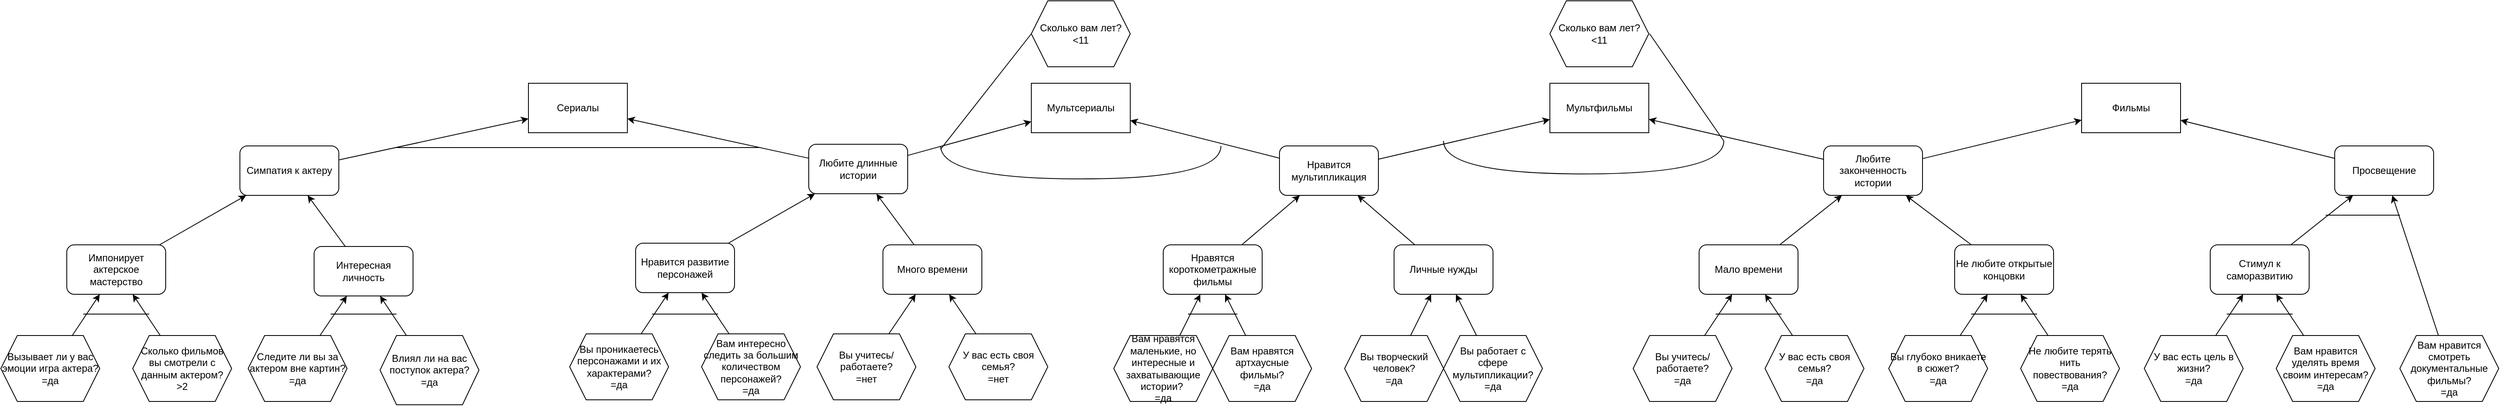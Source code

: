 <mxfile version="20.5.3" type="device"><diagram id="WY9MXmEkVesLlk7_NOna" name="Страница 1"><mxGraphModel dx="2400" dy="1488" grid="1" gridSize="10" guides="1" tooltips="1" connect="1" arrows="1" fold="1" page="1" pageScale="1" pageWidth="1169" pageHeight="827" math="0" shadow="0"><root><mxCell id="0"/><mxCell id="1" parent="0"/><mxCell id="3bXMMkx1AB3j9d49RGy0-21" value="Фильмы" style="rounded=0;whiteSpace=wrap;html=1;" parent="1" vertex="1"><mxGeometry x="1684" y="40" width="120" height="60" as="geometry"/></mxCell><mxCell id="3bXMMkx1AB3j9d49RGy0-22" value="Мультфильмы" style="rounded=0;whiteSpace=wrap;html=1;" parent="1" vertex="1"><mxGeometry x="1039" y="40" width="120" height="60" as="geometry"/></mxCell><mxCell id="3bXMMkx1AB3j9d49RGy0-25" value="Не любите открытые концовки" style="rounded=1;whiteSpace=wrap;html=1;" parent="1" vertex="1"><mxGeometry x="1530" y="236" width="120" height="60" as="geometry"/></mxCell><mxCell id="3bXMMkx1AB3j9d49RGy0-26" value="Любите законченность истории" style="rounded=1;whiteSpace=wrap;html=1;" parent="1" vertex="1"><mxGeometry x="1371" y="116" width="120" height="60" as="geometry"/></mxCell><mxCell id="3bXMMkx1AB3j9d49RGy0-27" value="Не любите терять нить повествования?&lt;br&gt;=да" style="shape=hexagon;perimeter=hexagonPerimeter2;whiteSpace=wrap;html=1;fixedSize=1;" parent="1" vertex="1"><mxGeometry x="1610" y="346" width="120" height="80" as="geometry"/></mxCell><mxCell id="3bXMMkx1AB3j9d49RGy0-28" value="Вы глубоко вникаете в сюжет?&lt;br&gt;=да" style="shape=hexagon;perimeter=hexagonPerimeter2;whiteSpace=wrap;html=1;fixedSize=1;" parent="1" vertex="1"><mxGeometry x="1450" y="346" width="120" height="80" as="geometry"/></mxCell><mxCell id="3bXMMkx1AB3j9d49RGy0-29" value="Мало времени" style="rounded=1;whiteSpace=wrap;html=1;" parent="1" vertex="1"><mxGeometry x="1220" y="236" width="120" height="60" as="geometry"/></mxCell><mxCell id="3bXMMkx1AB3j9d49RGy0-30" value="У вас есть своя семья?&lt;br&gt;=да" style="shape=hexagon;perimeter=hexagonPerimeter2;whiteSpace=wrap;html=1;fixedSize=1;" parent="1" vertex="1"><mxGeometry x="1300" y="346" width="120" height="80" as="geometry"/></mxCell><mxCell id="3bXMMkx1AB3j9d49RGy0-31" value="Вы учитесь/работаете?&lt;br&gt;=да" style="shape=hexagon;perimeter=hexagonPerimeter2;whiteSpace=wrap;html=1;fixedSize=1;" parent="1" vertex="1"><mxGeometry x="1140" y="346" width="120" height="80" as="geometry"/></mxCell><mxCell id="3bXMMkx1AB3j9d49RGy0-33" value="Просвещение" style="rounded=1;whiteSpace=wrap;html=1;" parent="1" vertex="1"><mxGeometry x="1991" y="116" width="120" height="60" as="geometry"/></mxCell><mxCell id="3bXMMkx1AB3j9d49RGy0-35" value="Вам нравится смотреть документальные фильмы?&lt;br&gt;=да" style="shape=hexagon;perimeter=hexagonPerimeter2;whiteSpace=wrap;html=1;fixedSize=1;" parent="1" vertex="1"><mxGeometry x="2070" y="346" width="120" height="80" as="geometry"/></mxCell><mxCell id="3bXMMkx1AB3j9d49RGy0-36" value="Стимул к саморазвитию" style="rounded=1;whiteSpace=wrap;html=1;" parent="1" vertex="1"><mxGeometry x="1840" y="236" width="120" height="60" as="geometry"/></mxCell><mxCell id="3bXMMkx1AB3j9d49RGy0-37" value="Вам нравится уделять время своим интересам?&lt;br&gt;=да" style="shape=hexagon;perimeter=hexagonPerimeter2;whiteSpace=wrap;html=1;fixedSize=1;" parent="1" vertex="1"><mxGeometry x="1920" y="346" width="120" height="80" as="geometry"/></mxCell><mxCell id="3bXMMkx1AB3j9d49RGy0-38" value="У вас есть цель в жизни?&lt;br&gt;=да" style="shape=hexagon;perimeter=hexagonPerimeter2;whiteSpace=wrap;html=1;fixedSize=1;" parent="1" vertex="1"><mxGeometry x="1760" y="346" width="120" height="80" as="geometry"/></mxCell><mxCell id="3bXMMkx1AB3j9d49RGy0-41" value="" style="endArrow=classic;html=1;rounded=0;" parent="1" source="3bXMMkx1AB3j9d49RGy0-29" target="3bXMMkx1AB3j9d49RGy0-26" edge="1"><mxGeometry width="50" height="50" relative="1" as="geometry"><mxPoint x="1790" y="-34" as="sourcePoint"/><mxPoint x="1840" y="-84" as="targetPoint"/></mxGeometry></mxCell><mxCell id="3bXMMkx1AB3j9d49RGy0-42" value="" style="endArrow=classic;html=1;rounded=0;" parent="1" source="3bXMMkx1AB3j9d49RGy0-25" target="3bXMMkx1AB3j9d49RGy0-26" edge="1"><mxGeometry width="50" height="50" relative="1" as="geometry"><mxPoint x="1790" y="-34" as="sourcePoint"/><mxPoint x="1840" y="-84" as="targetPoint"/></mxGeometry></mxCell><mxCell id="3bXMMkx1AB3j9d49RGy0-43" value="" style="endArrow=classic;html=1;rounded=0;" parent="1" source="3bXMMkx1AB3j9d49RGy0-36" target="3bXMMkx1AB3j9d49RGy0-33" edge="1"><mxGeometry width="50" height="50" relative="1" as="geometry"><mxPoint x="1800" y="-34" as="sourcePoint"/><mxPoint x="1850" y="-84" as="targetPoint"/></mxGeometry></mxCell><mxCell id="3bXMMkx1AB3j9d49RGy0-44" value="" style="endArrow=classic;html=1;rounded=0;" parent="1" source="3bXMMkx1AB3j9d49RGy0-31" target="3bXMMkx1AB3j9d49RGy0-29" edge="1"><mxGeometry width="50" height="50" relative="1" as="geometry"><mxPoint x="1790" y="-34" as="sourcePoint"/><mxPoint x="1840" y="-84" as="targetPoint"/></mxGeometry></mxCell><mxCell id="3bXMMkx1AB3j9d49RGy0-45" value="" style="endArrow=classic;html=1;rounded=0;" parent="1" source="3bXMMkx1AB3j9d49RGy0-30" target="3bXMMkx1AB3j9d49RGy0-29" edge="1"><mxGeometry width="50" height="50" relative="1" as="geometry"><mxPoint x="1790" y="-34" as="sourcePoint"/><mxPoint x="1840" y="-84" as="targetPoint"/></mxGeometry></mxCell><mxCell id="3bXMMkx1AB3j9d49RGy0-46" value="" style="endArrow=classic;html=1;rounded=0;" parent="1" source="3bXMMkx1AB3j9d49RGy0-28" target="3bXMMkx1AB3j9d49RGy0-25" edge="1"><mxGeometry width="50" height="50" relative="1" as="geometry"><mxPoint x="1790" y="-34" as="sourcePoint"/><mxPoint x="1840" y="-84" as="targetPoint"/></mxGeometry></mxCell><mxCell id="3bXMMkx1AB3j9d49RGy0-47" value="" style="endArrow=classic;html=1;rounded=0;" parent="1" source="3bXMMkx1AB3j9d49RGy0-27" target="3bXMMkx1AB3j9d49RGy0-25" edge="1"><mxGeometry width="50" height="50" relative="1" as="geometry"><mxPoint x="1790" y="-34" as="sourcePoint"/><mxPoint x="1840" y="-84" as="targetPoint"/></mxGeometry></mxCell><mxCell id="3bXMMkx1AB3j9d49RGy0-48" value="" style="endArrow=classic;html=1;rounded=0;" parent="1" source="3bXMMkx1AB3j9d49RGy0-38" target="3bXMMkx1AB3j9d49RGy0-36" edge="1"><mxGeometry width="50" height="50" relative="1" as="geometry"><mxPoint x="1800" y="-34" as="sourcePoint"/><mxPoint x="1850" y="-84" as="targetPoint"/></mxGeometry></mxCell><mxCell id="3bXMMkx1AB3j9d49RGy0-49" value="" style="endArrow=classic;html=1;rounded=0;" parent="1" source="3bXMMkx1AB3j9d49RGy0-37" target="3bXMMkx1AB3j9d49RGy0-36" edge="1"><mxGeometry width="50" height="50" relative="1" as="geometry"><mxPoint x="1800" y="-34" as="sourcePoint"/><mxPoint x="1850" y="-84" as="targetPoint"/></mxGeometry></mxCell><mxCell id="3bXMMkx1AB3j9d49RGy0-50" value="" style="endArrow=classic;html=1;rounded=0;" parent="1" source="3bXMMkx1AB3j9d49RGy0-35" target="3bXMMkx1AB3j9d49RGy0-33" edge="1"><mxGeometry width="50" height="50" relative="1" as="geometry"><mxPoint x="1800" y="-34" as="sourcePoint"/><mxPoint x="1850" y="-84" as="targetPoint"/></mxGeometry></mxCell><mxCell id="3bXMMkx1AB3j9d49RGy0-58" value="Нравится мультипликация" style="rounded=1;whiteSpace=wrap;html=1;" parent="1" vertex="1"><mxGeometry x="711" y="116" width="120" height="60" as="geometry"/></mxCell><mxCell id="3bXMMkx1AB3j9d49RGy0-59" value="Вы творческий человек?&lt;br&gt;=да" style="shape=hexagon;perimeter=hexagonPerimeter2;whiteSpace=wrap;html=1;fixedSize=1;" parent="1" vertex="1"><mxGeometry x="790" y="346" width="120" height="80" as="geometry"/></mxCell><mxCell id="3bXMMkx1AB3j9d49RGy0-60" value="&lt;font style=&quot;vertical-align: inherit;&quot;&gt;&lt;font style=&quot;vertical-align: inherit;&quot;&gt;Нравятся короткометражные фильмы&lt;/font&gt;&lt;/font&gt;" style="rounded=1;whiteSpace=wrap;html=1;" parent="1" vertex="1"><mxGeometry x="570" y="236" width="120" height="60" as="geometry"/></mxCell><mxCell id="3bXMMkx1AB3j9d49RGy0-61" value="&lt;font style=&quot;vertical-align: inherit;&quot;&gt;&lt;font style=&quot;vertical-align: inherit;&quot;&gt;Вам нравятся артхаусные фильмы? &lt;/font&gt;&lt;/font&gt;&lt;br&gt;=да" style="shape=hexagon;perimeter=hexagonPerimeter2;whiteSpace=wrap;html=1;fixedSize=1;" parent="1" vertex="1"><mxGeometry x="630" y="346" width="120" height="80" as="geometry"/></mxCell><mxCell id="3bXMMkx1AB3j9d49RGy0-62" value="&lt;font style=&quot;vertical-align: inherit;&quot;&gt;&lt;font style=&quot;vertical-align: inherit;&quot;&gt;Вам нравятся маленькие, но интересные и захватывающие истории?&amp;nbsp;&lt;/font&gt;&lt;/font&gt;&lt;br&gt;=да" style="shape=hexagon;perimeter=hexagonPerimeter2;whiteSpace=wrap;html=1;fixedSize=1;" parent="1" vertex="1"><mxGeometry x="510" y="346" width="120" height="80" as="geometry"/></mxCell><mxCell id="3bXMMkx1AB3j9d49RGy0-77" value="&lt;font style=&quot;vertical-align: inherit;&quot;&gt;&lt;font style=&quot;vertical-align: inherit;&quot;&gt;Личные нужды&lt;/font&gt;&lt;/font&gt;" style="rounded=1;whiteSpace=wrap;html=1;" parent="1" vertex="1"><mxGeometry x="850" y="236" width="120" height="60" as="geometry"/></mxCell><mxCell id="3bXMMkx1AB3j9d49RGy0-78" value="Вы работает с сфере мультипликации?&lt;br&gt;=да" style="shape=hexagon;perimeter=hexagonPerimeter2;whiteSpace=wrap;html=1;fixedSize=1;" parent="1" vertex="1"><mxGeometry x="910" y="346" width="120" height="80" as="geometry"/></mxCell><mxCell id="3bXMMkx1AB3j9d49RGy0-84" value="" style="endArrow=classic;html=1;rounded=0;" parent="1" source="3bXMMkx1AB3j9d49RGy0-62" target="3bXMMkx1AB3j9d49RGy0-60" edge="1"><mxGeometry width="50" height="50" relative="1" as="geometry"><mxPoint x="650" y="36.59" as="sourcePoint"/><mxPoint x="700" y="-13.41" as="targetPoint"/></mxGeometry></mxCell><mxCell id="3bXMMkx1AB3j9d49RGy0-85" value="" style="endArrow=classic;html=1;rounded=0;" parent="1" source="3bXMMkx1AB3j9d49RGy0-60" target="3bXMMkx1AB3j9d49RGy0-58" edge="1"><mxGeometry width="50" height="50" relative="1" as="geometry"><mxPoint x="640" y="36.59" as="sourcePoint"/><mxPoint x="690" y="-13.41" as="targetPoint"/></mxGeometry></mxCell><mxCell id="3bXMMkx1AB3j9d49RGy0-86" value="" style="endArrow=classic;html=1;rounded=0;" parent="1" source="3bXMMkx1AB3j9d49RGy0-77" target="3bXMMkx1AB3j9d49RGy0-58" edge="1"><mxGeometry width="50" height="50" relative="1" as="geometry"><mxPoint x="640" y="36.59" as="sourcePoint"/><mxPoint x="690" y="-13.41" as="targetPoint"/></mxGeometry></mxCell><mxCell id="3bXMMkx1AB3j9d49RGy0-87" value="" style="endArrow=classic;html=1;rounded=0;" parent="1" source="3bXMMkx1AB3j9d49RGy0-61" target="3bXMMkx1AB3j9d49RGy0-60" edge="1"><mxGeometry width="50" height="50" relative="1" as="geometry"><mxPoint x="650" y="36.59" as="sourcePoint"/><mxPoint x="700" y="-13.41" as="targetPoint"/></mxGeometry></mxCell><mxCell id="3bXMMkx1AB3j9d49RGy0-88" value="" style="endArrow=classic;html=1;rounded=0;" parent="1" source="3bXMMkx1AB3j9d49RGy0-59" target="3bXMMkx1AB3j9d49RGy0-77" edge="1"><mxGeometry width="50" height="50" relative="1" as="geometry"><mxPoint x="630" y="36.59" as="sourcePoint"/><mxPoint x="680" y="-13.41" as="targetPoint"/></mxGeometry></mxCell><mxCell id="3bXMMkx1AB3j9d49RGy0-89" value="" style="endArrow=classic;html=1;rounded=0;" parent="1" source="3bXMMkx1AB3j9d49RGy0-78" target="3bXMMkx1AB3j9d49RGy0-77" edge="1"><mxGeometry width="50" height="50" relative="1" as="geometry"><mxPoint x="630" y="36.59" as="sourcePoint"/><mxPoint x="680" y="-13.41" as="targetPoint"/></mxGeometry></mxCell><mxCell id="3bXMMkx1AB3j9d49RGy0-91" value="" style="endArrow=classic;html=1;rounded=0;" parent="1" source="3bXMMkx1AB3j9d49RGy0-58" target="3bXMMkx1AB3j9d49RGy0-22" edge="1"><mxGeometry width="50" height="50" relative="1" as="geometry"><mxPoint x="1280" y="430" as="sourcePoint"/><mxPoint x="1330" y="380" as="targetPoint"/></mxGeometry></mxCell><mxCell id="3bXMMkx1AB3j9d49RGy0-92" value="" style="endArrow=classic;html=1;rounded=0;" parent="1" source="3bXMMkx1AB3j9d49RGy0-26" target="3bXMMkx1AB3j9d49RGy0-22" edge="1"><mxGeometry width="50" height="50" relative="1" as="geometry"><mxPoint x="1280" y="430" as="sourcePoint"/><mxPoint x="1330" y="380" as="targetPoint"/></mxGeometry></mxCell><mxCell id="3bXMMkx1AB3j9d49RGy0-93" value="" style="endArrow=classic;html=1;rounded=0;" parent="1" source="3bXMMkx1AB3j9d49RGy0-26" target="3bXMMkx1AB3j9d49RGy0-21" edge="1"><mxGeometry width="50" height="50" relative="1" as="geometry"><mxPoint x="1280" y="430" as="sourcePoint"/><mxPoint x="1330" y="380" as="targetPoint"/></mxGeometry></mxCell><mxCell id="3bXMMkx1AB3j9d49RGy0-94" value="" style="endArrow=classic;html=1;rounded=0;" parent="1" source="3bXMMkx1AB3j9d49RGy0-33" target="3bXMMkx1AB3j9d49RGy0-21" edge="1"><mxGeometry width="50" height="50" relative="1" as="geometry"><mxPoint x="1260" y="430" as="sourcePoint"/><mxPoint x="1310" y="380" as="targetPoint"/></mxGeometry></mxCell><mxCell id="3bXMMkx1AB3j9d49RGy0-98" value="" style="endArrow=none;html=1;rounded=0;curved=1;edgeStyle=orthogonalEdgeStyle;" parent="1" edge="1"><mxGeometry width="50" height="50" relative="1" as="geometry"><mxPoint x="910" y="110" as="sourcePoint"/><mxPoint x="1250" y="110" as="targetPoint"/><Array as="points"><mxPoint x="910" y="150"/><mxPoint x="1250" y="150"/></Array></mxGeometry></mxCell><mxCell id="3bXMMkx1AB3j9d49RGy0-100" value="Любите длинные истории" style="rounded=1;whiteSpace=wrap;html=1;" parent="1" vertex="1"><mxGeometry x="140" y="114" width="120" height="60" as="geometry"/></mxCell><mxCell id="3bXMMkx1AB3j9d49RGy0-101" value="Много времени" style="rounded=1;whiteSpace=wrap;html=1;" parent="1" vertex="1"><mxGeometry x="230" y="236" width="120" height="60" as="geometry"/></mxCell><mxCell id="3bXMMkx1AB3j9d49RGy0-102" value="&lt;font style=&quot;vertical-align: inherit;&quot;&gt;&lt;font style=&quot;vertical-align: inherit;&quot;&gt;У вас есть своя семья? &lt;/font&gt;&lt;/font&gt;&lt;br&gt;=нет" style="shape=hexagon;perimeter=hexagonPerimeter2;whiteSpace=wrap;html=1;fixedSize=1;" parent="1" vertex="1"><mxGeometry x="310" y="344" width="120" height="80" as="geometry"/></mxCell><mxCell id="3bXMMkx1AB3j9d49RGy0-103" value="&lt;font style=&quot;vertical-align: inherit;&quot;&gt;&lt;font style=&quot;vertical-align: inherit;&quot;&gt;Вы учитесь/работаете? &lt;/font&gt;&lt;/font&gt;&lt;br&gt;=нет" style="shape=hexagon;perimeter=hexagonPerimeter2;whiteSpace=wrap;html=1;fixedSize=1;" parent="1" vertex="1"><mxGeometry x="150" y="344" width="120" height="80" as="geometry"/></mxCell><mxCell id="3bXMMkx1AB3j9d49RGy0-104" value="" style="endArrow=classic;html=1;rounded=0;curved=1;" parent="1" source="3bXMMkx1AB3j9d49RGy0-103" target="3bXMMkx1AB3j9d49RGy0-101" edge="1"><mxGeometry width="50" height="50" relative="1" as="geometry"><mxPoint x="660" y="480" as="sourcePoint"/><mxPoint x="710" y="430" as="targetPoint"/></mxGeometry></mxCell><mxCell id="3bXMMkx1AB3j9d49RGy0-105" value="" style="endArrow=classic;html=1;rounded=0;curved=1;" parent="1" source="3bXMMkx1AB3j9d49RGy0-102" target="3bXMMkx1AB3j9d49RGy0-101" edge="1"><mxGeometry width="50" height="50" relative="1" as="geometry"><mxPoint x="660" y="480" as="sourcePoint"/><mxPoint x="710" y="430" as="targetPoint"/></mxGeometry></mxCell><mxCell id="3bXMMkx1AB3j9d49RGy0-106" value="" style="endArrow=classic;html=1;rounded=0;curved=1;" parent="1" source="3bXMMkx1AB3j9d49RGy0-101" target="3bXMMkx1AB3j9d49RGy0-100" edge="1"><mxGeometry width="50" height="50" relative="1" as="geometry"><mxPoint x="660" y="480" as="sourcePoint"/><mxPoint x="710" y="430" as="targetPoint"/></mxGeometry></mxCell><mxCell id="3bXMMkx1AB3j9d49RGy0-109" value="Мультсериалы" style="rounded=0;whiteSpace=wrap;html=1;" parent="1" vertex="1"><mxGeometry x="410" y="40" width="120" height="60" as="geometry"/></mxCell><mxCell id="3bXMMkx1AB3j9d49RGy0-110" value="" style="endArrow=classic;html=1;rounded=0;curved=1;" parent="1" source="3bXMMkx1AB3j9d49RGy0-100" target="3bXMMkx1AB3j9d49RGy0-109" edge="1"><mxGeometry width="50" height="50" relative="1" as="geometry"><mxPoint x="660" y="480" as="sourcePoint"/><mxPoint x="710" y="430" as="targetPoint"/></mxGeometry></mxCell><mxCell id="3bXMMkx1AB3j9d49RGy0-111" value="" style="endArrow=classic;html=1;rounded=0;curved=1;" parent="1" source="3bXMMkx1AB3j9d49RGy0-58" target="3bXMMkx1AB3j9d49RGy0-109" edge="1"><mxGeometry width="50" height="50" relative="1" as="geometry"><mxPoint x="660" y="480" as="sourcePoint"/><mxPoint x="710" y="430" as="targetPoint"/></mxGeometry></mxCell><mxCell id="3bXMMkx1AB3j9d49RGy0-112" value="" style="endArrow=none;html=1;rounded=0;curved=1;edgeStyle=orthogonalEdgeStyle;" parent="1" edge="1"><mxGeometry width="50" height="50" relative="1" as="geometry"><mxPoint x="300" y="116" as="sourcePoint"/><mxPoint x="640" y="116" as="targetPoint"/><Array as="points"><mxPoint x="300" y="156"/><mxPoint x="640" y="156"/></Array></mxGeometry></mxCell><mxCell id="3bXMMkx1AB3j9d49RGy0-113" value="&lt;font style=&quot;vertical-align: inherit;&quot;&gt;&lt;font style=&quot;vertical-align: inherit;&quot;&gt;&lt;font style=&quot;vertical-align: inherit;&quot;&gt;&lt;font style=&quot;vertical-align: inherit;&quot;&gt;Нравится развитие персонажей&lt;/font&gt;&lt;/font&gt;&lt;/font&gt;&lt;/font&gt;" style="rounded=1;whiteSpace=wrap;html=1;" parent="1" vertex="1"><mxGeometry x="-70" y="234" width="120" height="60" as="geometry"/></mxCell><mxCell id="3bXMMkx1AB3j9d49RGy0-114" value="Вам интересно следить за большим количеством персонажей?&lt;br&gt;=да" style="shape=hexagon;perimeter=hexagonPerimeter2;whiteSpace=wrap;html=1;fixedSize=1;" parent="1" vertex="1"><mxGeometry x="10" y="344" width="120" height="80" as="geometry"/></mxCell><mxCell id="3bXMMkx1AB3j9d49RGy0-115" value="Вы проникаетесь персонажами и их характерами?&lt;br&gt;=да" style="shape=hexagon;perimeter=hexagonPerimeter2;whiteSpace=wrap;html=1;fixedSize=1;" parent="1" vertex="1"><mxGeometry x="-150" y="344" width="120" height="80" as="geometry"/></mxCell><mxCell id="3bXMMkx1AB3j9d49RGy0-116" value="" style="endArrow=classic;html=1;rounded=0;curved=1;" parent="1" source="3bXMMkx1AB3j9d49RGy0-115" target="3bXMMkx1AB3j9d49RGy0-113" edge="1"><mxGeometry width="50" height="50" relative="1" as="geometry"><mxPoint x="700" y="460" as="sourcePoint"/><mxPoint x="750" y="410" as="targetPoint"/></mxGeometry></mxCell><mxCell id="3bXMMkx1AB3j9d49RGy0-117" value="" style="endArrow=classic;html=1;rounded=0;curved=1;" parent="1" source="3bXMMkx1AB3j9d49RGy0-114" target="3bXMMkx1AB3j9d49RGy0-113" edge="1"><mxGeometry width="50" height="50" relative="1" as="geometry"><mxPoint x="700" y="460" as="sourcePoint"/><mxPoint x="750" y="410" as="targetPoint"/></mxGeometry></mxCell><mxCell id="3bXMMkx1AB3j9d49RGy0-118" value="" style="endArrow=classic;html=1;rounded=0;curved=1;" parent="1" source="3bXMMkx1AB3j9d49RGy0-113" target="3bXMMkx1AB3j9d49RGy0-100" edge="1"><mxGeometry width="50" height="50" relative="1" as="geometry"><mxPoint x="660" y="460" as="sourcePoint"/><mxPoint x="710" y="410" as="targetPoint"/></mxGeometry></mxCell><mxCell id="3bXMMkx1AB3j9d49RGy0-120" value="Сериалы" style="rounded=0;whiteSpace=wrap;html=1;" parent="1" vertex="1"><mxGeometry x="-200" y="40" width="120" height="60" as="geometry"/></mxCell><mxCell id="3bXMMkx1AB3j9d49RGy0-121" value="Симпатия к актеру" style="rounded=1;whiteSpace=wrap;html=1;" parent="1" vertex="1"><mxGeometry x="-550" y="116" width="120" height="60" as="geometry"/></mxCell><mxCell id="3bXMMkx1AB3j9d49RGy0-122" value="Интересная личность" style="rounded=1;whiteSpace=wrap;html=1;" parent="1" vertex="1"><mxGeometry x="-460" y="238" width="120" height="60" as="geometry"/></mxCell><mxCell id="3bXMMkx1AB3j9d49RGy0-123" value="Влиял ли на вас поступок актера?&lt;br&gt;=да" style="shape=hexagon;perimeter=hexagonPerimeter2;whiteSpace=wrap;html=1;fixedSize=1;" parent="1" vertex="1"><mxGeometry x="-380" y="346" width="120" height="84" as="geometry"/></mxCell><mxCell id="3bXMMkx1AB3j9d49RGy0-124" value="Следите ли вы за актером вне картин?&lt;br&gt;=да" style="shape=hexagon;perimeter=hexagonPerimeter2;whiteSpace=wrap;html=1;fixedSize=1;" parent="1" vertex="1"><mxGeometry x="-540" y="346" width="120" height="80" as="geometry"/></mxCell><mxCell id="3bXMMkx1AB3j9d49RGy0-125" value="" style="endArrow=classic;html=1;rounded=0;curved=1;" parent="1" source="3bXMMkx1AB3j9d49RGy0-124" target="3bXMMkx1AB3j9d49RGy0-122" edge="1"><mxGeometry width="50" height="50" relative="1" as="geometry"><mxPoint x="-30" y="482" as="sourcePoint"/><mxPoint x="20" y="432" as="targetPoint"/></mxGeometry></mxCell><mxCell id="3bXMMkx1AB3j9d49RGy0-126" value="" style="endArrow=classic;html=1;rounded=0;curved=1;" parent="1" source="3bXMMkx1AB3j9d49RGy0-123" target="3bXMMkx1AB3j9d49RGy0-122" edge="1"><mxGeometry width="50" height="50" relative="1" as="geometry"><mxPoint x="-30" y="482" as="sourcePoint"/><mxPoint x="20" y="432" as="targetPoint"/></mxGeometry></mxCell><mxCell id="3bXMMkx1AB3j9d49RGy0-127" value="" style="endArrow=classic;html=1;rounded=0;curved=1;" parent="1" source="3bXMMkx1AB3j9d49RGy0-122" target="3bXMMkx1AB3j9d49RGy0-121" edge="1"><mxGeometry width="50" height="50" relative="1" as="geometry"><mxPoint x="-30" y="482" as="sourcePoint"/><mxPoint x="20" y="432" as="targetPoint"/></mxGeometry></mxCell><mxCell id="3bXMMkx1AB3j9d49RGy0-129" value="Импонирует актерское мастерство" style="rounded=1;whiteSpace=wrap;html=1;" parent="1" vertex="1"><mxGeometry x="-760" y="236" width="120" height="60" as="geometry"/></mxCell><mxCell id="3bXMMkx1AB3j9d49RGy0-130" value="Сколько фильмов вы смотрели с данным актером?&lt;br&gt;&amp;gt;2" style="shape=hexagon;perimeter=hexagonPerimeter2;whiteSpace=wrap;html=1;fixedSize=1;" parent="1" vertex="1"><mxGeometry x="-680" y="346" width="120" height="80" as="geometry"/></mxCell><mxCell id="3bXMMkx1AB3j9d49RGy0-131" value="Вызывает ли у вас эмоции игра актера?=да" style="shape=hexagon;perimeter=hexagonPerimeter2;whiteSpace=wrap;html=1;fixedSize=1;" parent="1" vertex="1"><mxGeometry x="-840" y="346" width="120" height="80" as="geometry"/></mxCell><mxCell id="3bXMMkx1AB3j9d49RGy0-132" value="" style="endArrow=classic;html=1;rounded=0;curved=1;" parent="1" source="3bXMMkx1AB3j9d49RGy0-131" target="3bXMMkx1AB3j9d49RGy0-129" edge="1"><mxGeometry width="50" height="50" relative="1" as="geometry"><mxPoint x="10" y="462" as="sourcePoint"/><mxPoint x="60" y="412" as="targetPoint"/></mxGeometry></mxCell><mxCell id="3bXMMkx1AB3j9d49RGy0-133" value="" style="endArrow=classic;html=1;rounded=0;curved=1;" parent="1" source="3bXMMkx1AB3j9d49RGy0-130" target="3bXMMkx1AB3j9d49RGy0-129" edge="1"><mxGeometry width="50" height="50" relative="1" as="geometry"><mxPoint x="10" y="462" as="sourcePoint"/><mxPoint x="60" y="412" as="targetPoint"/></mxGeometry></mxCell><mxCell id="3bXMMkx1AB3j9d49RGy0-134" value="" style="endArrow=classic;html=1;rounded=0;curved=1;" parent="1" source="3bXMMkx1AB3j9d49RGy0-129" target="3bXMMkx1AB3j9d49RGy0-121" edge="1"><mxGeometry width="50" height="50" relative="1" as="geometry"><mxPoint x="-30" y="462" as="sourcePoint"/><mxPoint x="20" y="412" as="targetPoint"/></mxGeometry></mxCell><mxCell id="3bXMMkx1AB3j9d49RGy0-135" value="" style="endArrow=classic;html=1;rounded=0;curved=1;" parent="1" source="3bXMMkx1AB3j9d49RGy0-100" target="3bXMMkx1AB3j9d49RGy0-120" edge="1"><mxGeometry width="50" height="50" relative="1" as="geometry"><mxPoint x="-140" y="150" as="sourcePoint"/><mxPoint x="-90" y="100" as="targetPoint"/></mxGeometry></mxCell><mxCell id="3bXMMkx1AB3j9d49RGy0-136" value="" style="endArrow=classic;html=1;rounded=0;curved=1;" parent="1" source="3bXMMkx1AB3j9d49RGy0-121" target="3bXMMkx1AB3j9d49RGy0-120" edge="1"><mxGeometry width="50" height="50" relative="1" as="geometry"><mxPoint x="-140" y="150" as="sourcePoint"/><mxPoint x="-90" y="100" as="targetPoint"/></mxGeometry></mxCell><mxCell id="swf7PF9v3_q3UZDqrddG-1" value="" style="endArrow=none;html=1;rounded=0;" parent="1" edge="1"><mxGeometry width="50" height="50" relative="1" as="geometry"><mxPoint x="-740" y="320" as="sourcePoint"/><mxPoint x="-660" y="320" as="targetPoint"/></mxGeometry></mxCell><mxCell id="swf7PF9v3_q3UZDqrddG-2" value="" style="endArrow=none;html=1;rounded=0;" parent="1" edge="1"><mxGeometry width="50" height="50" relative="1" as="geometry"><mxPoint x="-440" y="320" as="sourcePoint"/><mxPoint x="-360" y="320" as="targetPoint"/></mxGeometry></mxCell><mxCell id="swf7PF9v3_q3UZDqrddG-3" value="" style="endArrow=none;html=1;rounded=0;" parent="1" edge="1"><mxGeometry width="50" height="50" relative="1" as="geometry"><mxPoint x="-50" y="320" as="sourcePoint"/><mxPoint x="30" y="320" as="targetPoint"/></mxGeometry></mxCell><mxCell id="swf7PF9v3_q3UZDqrddG-6" value="" style="endArrow=none;html=1;rounded=0;" parent="1" edge="1"><mxGeometry width="50" height="50" relative="1" as="geometry"><mxPoint x="600" y="320" as="sourcePoint"/><mxPoint x="660" y="320" as="targetPoint"/></mxGeometry></mxCell><mxCell id="swf7PF9v3_q3UZDqrddG-7" value="" style="endArrow=none;html=1;rounded=0;" parent="1" edge="1"><mxGeometry width="50" height="50" relative="1" as="geometry"><mxPoint x="1550" y="320" as="sourcePoint"/><mxPoint x="1630" y="320" as="targetPoint"/></mxGeometry></mxCell><mxCell id="swf7PF9v3_q3UZDqrddG-8" value="" style="endArrow=none;html=1;rounded=0;" parent="1" edge="1"><mxGeometry width="50" height="50" relative="1" as="geometry"><mxPoint x="1240" y="320" as="sourcePoint"/><mxPoint x="1320" y="320" as="targetPoint"/></mxGeometry></mxCell><mxCell id="swf7PF9v3_q3UZDqrddG-9" value="" style="endArrow=none;html=1;rounded=0;" parent="1" edge="1"><mxGeometry width="50" height="50" relative="1" as="geometry"><mxPoint x="1860" y="320" as="sourcePoint"/><mxPoint x="1940" y="320" as="targetPoint"/></mxGeometry></mxCell><mxCell id="swf7PF9v3_q3UZDqrddG-10" value="" style="endArrow=none;html=1;rounded=0;" parent="1" edge="1"><mxGeometry width="50" height="50" relative="1" as="geometry"><mxPoint x="1980" y="200" as="sourcePoint"/><mxPoint x="2070" y="200" as="targetPoint"/></mxGeometry></mxCell><mxCell id="swf7PF9v3_q3UZDqrddG-11" value="Сколько вам лет?&lt;br&gt;&amp;lt;11" style="shape=hexagon;perimeter=hexagonPerimeter2;whiteSpace=wrap;html=1;fixedSize=1;" parent="1" vertex="1"><mxGeometry x="1039" y="-60" width="120" height="80" as="geometry"/></mxCell><mxCell id="swf7PF9v3_q3UZDqrddG-12" value="" style="endArrow=none;html=1;rounded=0;" parent="1" edge="1"><mxGeometry width="50" height="50" relative="1" as="geometry"><mxPoint x="1250" y="110" as="sourcePoint"/><mxPoint x="1160" y="-20" as="targetPoint"/></mxGeometry></mxCell><mxCell id="swf7PF9v3_q3UZDqrddG-13" value="Сколько вам лет?&lt;br&gt;&amp;lt;11" style="shape=hexagon;perimeter=hexagonPerimeter2;whiteSpace=wrap;html=1;fixedSize=1;" parent="1" vertex="1"><mxGeometry x="410" y="-60" width="120" height="80" as="geometry"/></mxCell><mxCell id="swf7PF9v3_q3UZDqrddG-14" value="" style="endArrow=none;html=1;rounded=0;exitX=0;exitY=0.5;exitDx=0;exitDy=0;" parent="1" source="swf7PF9v3_q3UZDqrddG-13" edge="1"><mxGeometry width="50" height="50" relative="1" as="geometry"><mxPoint x="800" y="60" as="sourcePoint"/><mxPoint x="300" y="120" as="targetPoint"/></mxGeometry></mxCell><mxCell id="swf7PF9v3_q3UZDqrddG-15" value="" style="endArrow=none;html=1;rounded=0;" parent="1" edge="1"><mxGeometry width="50" height="50" relative="1" as="geometry"><mxPoint x="-360" y="118" as="sourcePoint"/><mxPoint x="80" y="118" as="targetPoint"/></mxGeometry></mxCell></root></mxGraphModel></diagram></mxfile>